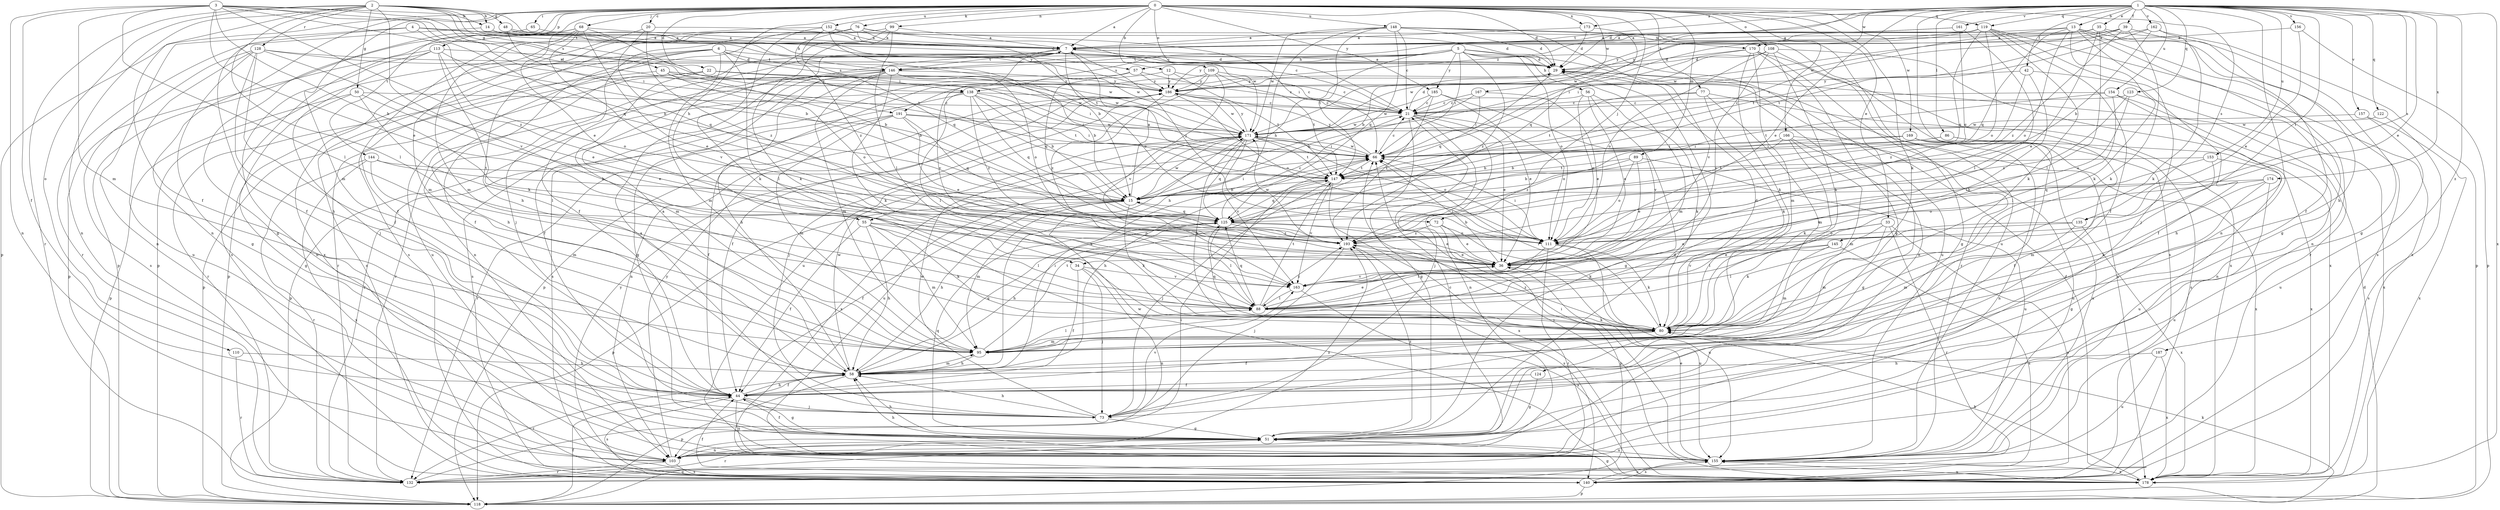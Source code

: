 strict digraph  {
0;
1;
2;
3;
4;
5;
6;
7;
12;
13;
14;
15;
20;
21;
22;
29;
33;
34;
35;
36;
39;
42;
44;
45;
48;
50;
51;
55;
56;
57;
58;
65;
66;
68;
72;
73;
76;
77;
80;
86;
88;
89;
95;
99;
103;
108;
109;
110;
111;
113;
118;
119;
122;
123;
124;
125;
128;
132;
135;
138;
140;
144;
145;
146;
147;
148;
152;
153;
154;
155;
156;
157;
161;
162;
163;
166;
167;
169;
170;
171;
173;
174;
178;
185;
186;
187;
191;
193;
0 -> 7  [label=a];
0 -> 12  [label=b];
0 -> 20  [label=c];
0 -> 22  [label=d];
0 -> 29  [label=d];
0 -> 33  [label=e];
0 -> 34  [label=e];
0 -> 55  [label=h];
0 -> 65  [label=i];
0 -> 68  [label=j];
0 -> 72  [label=j];
0 -> 76  [label=k];
0 -> 77  [label=k];
0 -> 80  [label=k];
0 -> 89  [label=m];
0 -> 95  [label=m];
0 -> 99  [label=n];
0 -> 103  [label=n];
0 -> 108  [label=o];
0 -> 109  [label=o];
0 -> 113  [label=p];
0 -> 118  [label=p];
0 -> 119  [label=q];
0 -> 135  [label=s];
0 -> 144  [label=t];
0 -> 148  [label=u];
0 -> 152  [label=u];
0 -> 166  [label=w];
0 -> 167  [label=w];
0 -> 169  [label=w];
0 -> 173  [label=x];
0 -> 185  [label=y];
1 -> 13  [label=b];
1 -> 29  [label=d];
1 -> 34  [label=e];
1 -> 35  [label=e];
1 -> 36  [label=e];
1 -> 39  [label=f];
1 -> 42  [label=f];
1 -> 86  [label=l];
1 -> 103  [label=n];
1 -> 119  [label=q];
1 -> 122  [label=q];
1 -> 123  [label=q];
1 -> 124  [label=q];
1 -> 135  [label=s];
1 -> 145  [label=t];
1 -> 146  [label=t];
1 -> 153  [label=u];
1 -> 154  [label=u];
1 -> 156  [label=v];
1 -> 157  [label=v];
1 -> 161  [label=v];
1 -> 162  [label=v];
1 -> 170  [label=w];
1 -> 173  [label=x];
1 -> 174  [label=x];
1 -> 178  [label=x];
1 -> 187  [label=z];
1 -> 191  [label=z];
2 -> 14  [label=b];
2 -> 21  [label=c];
2 -> 44  [label=f];
2 -> 45  [label=g];
2 -> 48  [label=g];
2 -> 50  [label=g];
2 -> 66  [label=i];
2 -> 88  [label=l];
2 -> 103  [label=n];
2 -> 110  [label=o];
2 -> 128  [label=r];
2 -> 132  [label=r];
2 -> 146  [label=t];
2 -> 163  [label=v];
3 -> 14  [label=b];
3 -> 36  [label=e];
3 -> 44  [label=f];
3 -> 55  [label=h];
3 -> 66  [label=i];
3 -> 88  [label=l];
3 -> 95  [label=m];
3 -> 103  [label=n];
3 -> 125  [label=q];
3 -> 138  [label=s];
3 -> 191  [label=z];
3 -> 193  [label=z];
4 -> 15  [label=b];
4 -> 29  [label=d];
4 -> 44  [label=f];
4 -> 103  [label=n];
4 -> 170  [label=w];
5 -> 29  [label=d];
5 -> 55  [label=h];
5 -> 56  [label=h];
5 -> 57  [label=h];
5 -> 66  [label=i];
5 -> 103  [label=n];
5 -> 111  [label=o];
5 -> 138  [label=s];
5 -> 146  [label=t];
5 -> 155  [label=u];
5 -> 185  [label=y];
5 -> 186  [label=y];
5 -> 193  [label=z];
6 -> 44  [label=f];
6 -> 88  [label=l];
6 -> 95  [label=m];
6 -> 118  [label=p];
6 -> 138  [label=s];
6 -> 140  [label=s];
6 -> 146  [label=t];
6 -> 155  [label=u];
6 -> 171  [label=w];
7 -> 29  [label=d];
7 -> 72  [label=j];
7 -> 103  [label=n];
7 -> 111  [label=o];
7 -> 132  [label=r];
7 -> 146  [label=t];
7 -> 163  [label=v];
12 -> 21  [label=c];
12 -> 140  [label=s];
12 -> 147  [label=t];
12 -> 186  [label=y];
13 -> 7  [label=a];
13 -> 51  [label=g];
13 -> 66  [label=i];
13 -> 80  [label=k];
13 -> 103  [label=n];
13 -> 111  [label=o];
13 -> 125  [label=q];
13 -> 132  [label=r];
13 -> 140  [label=s];
14 -> 7  [label=a];
14 -> 57  [label=h];
14 -> 132  [label=r];
14 -> 186  [label=y];
15 -> 7  [label=a];
15 -> 44  [label=f];
15 -> 58  [label=h];
15 -> 66  [label=i];
15 -> 80  [label=k];
15 -> 95  [label=m];
15 -> 118  [label=p];
15 -> 125  [label=q];
15 -> 171  [label=w];
20 -> 7  [label=a];
20 -> 95  [label=m];
20 -> 125  [label=q];
20 -> 193  [label=z];
21 -> 29  [label=d];
21 -> 36  [label=e];
21 -> 51  [label=g];
21 -> 73  [label=j];
21 -> 103  [label=n];
21 -> 111  [label=o];
21 -> 171  [label=w];
22 -> 58  [label=h];
22 -> 66  [label=i];
22 -> 95  [label=m];
22 -> 118  [label=p];
22 -> 171  [label=w];
22 -> 186  [label=y];
29 -> 7  [label=a];
29 -> 95  [label=m];
29 -> 125  [label=q];
29 -> 178  [label=x];
29 -> 186  [label=y];
33 -> 80  [label=k];
33 -> 88  [label=l];
33 -> 95  [label=m];
33 -> 111  [label=o];
33 -> 132  [label=r];
33 -> 140  [label=s];
34 -> 44  [label=f];
34 -> 73  [label=j];
34 -> 103  [label=n];
34 -> 163  [label=v];
35 -> 7  [label=a];
35 -> 36  [label=e];
35 -> 44  [label=f];
35 -> 51  [label=g];
35 -> 88  [label=l];
35 -> 171  [label=w];
35 -> 186  [label=y];
36 -> 66  [label=i];
36 -> 155  [label=u];
36 -> 163  [label=v];
39 -> 7  [label=a];
39 -> 58  [label=h];
39 -> 66  [label=i];
39 -> 80  [label=k];
39 -> 147  [label=t];
39 -> 193  [label=z];
42 -> 44  [label=f];
42 -> 88  [label=l];
42 -> 186  [label=y];
42 -> 193  [label=z];
44 -> 51  [label=g];
44 -> 58  [label=h];
44 -> 73  [label=j];
44 -> 140  [label=s];
44 -> 155  [label=u];
45 -> 15  [label=b];
45 -> 111  [label=o];
45 -> 132  [label=r];
45 -> 171  [label=w];
45 -> 186  [label=y];
48 -> 7  [label=a];
48 -> 15  [label=b];
48 -> 21  [label=c];
50 -> 21  [label=c];
50 -> 36  [label=e];
50 -> 51  [label=g];
50 -> 88  [label=l];
50 -> 118  [label=p];
51 -> 29  [label=d];
51 -> 44  [label=f];
51 -> 58  [label=h];
51 -> 103  [label=n];
51 -> 125  [label=q];
51 -> 132  [label=r];
51 -> 155  [label=u];
51 -> 193  [label=z];
55 -> 36  [label=e];
55 -> 44  [label=f];
55 -> 58  [label=h];
55 -> 80  [label=k];
55 -> 88  [label=l];
55 -> 95  [label=m];
55 -> 111  [label=o];
56 -> 21  [label=c];
56 -> 36  [label=e];
56 -> 80  [label=k];
56 -> 111  [label=o];
56 -> 163  [label=v];
57 -> 21  [label=c];
57 -> 44  [label=f];
57 -> 125  [label=q];
57 -> 186  [label=y];
58 -> 7  [label=a];
58 -> 44  [label=f];
58 -> 66  [label=i];
58 -> 95  [label=m];
58 -> 118  [label=p];
58 -> 125  [label=q];
58 -> 132  [label=r];
58 -> 171  [label=w];
65 -> 7  [label=a];
65 -> 51  [label=g];
66 -> 21  [label=c];
66 -> 58  [label=h];
66 -> 147  [label=t];
66 -> 171  [label=w];
66 -> 186  [label=y];
68 -> 7  [label=a];
68 -> 36  [label=e];
68 -> 44  [label=f];
68 -> 95  [label=m];
68 -> 118  [label=p];
68 -> 140  [label=s];
68 -> 147  [label=t];
68 -> 163  [label=v];
72 -> 36  [label=e];
72 -> 80  [label=k];
72 -> 118  [label=p];
72 -> 193  [label=z];
73 -> 7  [label=a];
73 -> 51  [label=g];
73 -> 58  [label=h];
73 -> 163  [label=v];
73 -> 171  [label=w];
76 -> 7  [label=a];
76 -> 58  [label=h];
76 -> 66  [label=i];
76 -> 73  [label=j];
76 -> 118  [label=p];
76 -> 147  [label=t];
76 -> 171  [label=w];
76 -> 193  [label=z];
77 -> 21  [label=c];
77 -> 80  [label=k];
77 -> 95  [label=m];
77 -> 140  [label=s];
77 -> 147  [label=t];
80 -> 29  [label=d];
80 -> 44  [label=f];
80 -> 66  [label=i];
80 -> 95  [label=m];
80 -> 125  [label=q];
80 -> 193  [label=z];
86 -> 15  [label=b];
86 -> 44  [label=f];
86 -> 66  [label=i];
86 -> 178  [label=x];
88 -> 36  [label=e];
88 -> 80  [label=k];
88 -> 125  [label=q];
88 -> 147  [label=t];
88 -> 193  [label=z];
89 -> 15  [label=b];
89 -> 36  [label=e];
89 -> 111  [label=o];
89 -> 147  [label=t];
89 -> 155  [label=u];
95 -> 58  [label=h];
95 -> 88  [label=l];
95 -> 147  [label=t];
99 -> 7  [label=a];
99 -> 44  [label=f];
99 -> 80  [label=k];
99 -> 88  [label=l];
99 -> 140  [label=s];
103 -> 21  [label=c];
103 -> 132  [label=r];
103 -> 140  [label=s];
103 -> 186  [label=y];
103 -> 193  [label=z];
108 -> 29  [label=d];
108 -> 51  [label=g];
108 -> 80  [label=k];
108 -> 111  [label=o];
108 -> 163  [label=v];
108 -> 171  [label=w];
108 -> 178  [label=x];
109 -> 21  [label=c];
109 -> 118  [label=p];
109 -> 147  [label=t];
109 -> 155  [label=u];
109 -> 163  [label=v];
109 -> 186  [label=y];
110 -> 58  [label=h];
110 -> 132  [label=r];
111 -> 15  [label=b];
111 -> 66  [label=i];
111 -> 80  [label=k];
111 -> 88  [label=l];
111 -> 132  [label=r];
111 -> 155  [label=u];
113 -> 15  [label=b];
113 -> 29  [label=d];
113 -> 73  [label=j];
113 -> 80  [label=k];
113 -> 103  [label=n];
113 -> 111  [label=o];
113 -> 118  [label=p];
118 -> 29  [label=d];
118 -> 44  [label=f];
118 -> 51  [label=g];
118 -> 80  [label=k];
119 -> 7  [label=a];
119 -> 44  [label=f];
119 -> 66  [label=i];
119 -> 73  [label=j];
119 -> 80  [label=k];
119 -> 111  [label=o];
119 -> 125  [label=q];
119 -> 171  [label=w];
119 -> 178  [label=x];
122 -> 140  [label=s];
122 -> 171  [label=w];
123 -> 21  [label=c];
123 -> 111  [label=o];
123 -> 178  [label=x];
123 -> 193  [label=z];
124 -> 44  [label=f];
124 -> 51  [label=g];
125 -> 21  [label=c];
125 -> 36  [label=e];
125 -> 58  [label=h];
125 -> 88  [label=l];
125 -> 111  [label=o];
125 -> 193  [label=z];
128 -> 29  [label=d];
128 -> 36  [label=e];
128 -> 44  [label=f];
128 -> 51  [label=g];
128 -> 58  [label=h];
128 -> 140  [label=s];
128 -> 155  [label=u];
128 -> 171  [label=w];
132 -> 66  [label=i];
135 -> 36  [label=e];
135 -> 95  [label=m];
135 -> 111  [label=o];
135 -> 178  [label=x];
138 -> 15  [label=b];
138 -> 21  [label=c];
138 -> 66  [label=i];
138 -> 88  [label=l];
138 -> 118  [label=p];
138 -> 125  [label=q];
138 -> 132  [label=r];
138 -> 147  [label=t];
138 -> 193  [label=z];
140 -> 29  [label=d];
140 -> 118  [label=p];
140 -> 155  [label=u];
144 -> 15  [label=b];
144 -> 95  [label=m];
144 -> 132  [label=r];
144 -> 147  [label=t];
144 -> 178  [label=x];
145 -> 36  [label=e];
145 -> 88  [label=l];
145 -> 95  [label=m];
145 -> 140  [label=s];
145 -> 163  [label=v];
146 -> 15  [label=b];
146 -> 51  [label=g];
146 -> 58  [label=h];
146 -> 80  [label=k];
146 -> 95  [label=m];
146 -> 111  [label=o];
146 -> 132  [label=r];
146 -> 140  [label=s];
146 -> 186  [label=y];
147 -> 15  [label=b];
147 -> 73  [label=j];
147 -> 125  [label=q];
147 -> 163  [label=v];
147 -> 178  [label=x];
148 -> 7  [label=a];
148 -> 21  [label=c];
148 -> 29  [label=d];
148 -> 58  [label=h];
148 -> 125  [label=q];
148 -> 140  [label=s];
148 -> 147  [label=t];
148 -> 155  [label=u];
148 -> 163  [label=v];
148 -> 171  [label=w];
152 -> 7  [label=a];
152 -> 15  [label=b];
152 -> 29  [label=d];
152 -> 80  [label=k];
152 -> 125  [label=q];
152 -> 178  [label=x];
153 -> 95  [label=m];
153 -> 147  [label=t];
153 -> 155  [label=u];
153 -> 163  [label=v];
154 -> 21  [label=c];
154 -> 58  [label=h];
154 -> 88  [label=l];
154 -> 103  [label=n];
154 -> 147  [label=t];
155 -> 36  [label=e];
155 -> 58  [label=h];
155 -> 66  [label=i];
155 -> 140  [label=s];
155 -> 178  [label=x];
156 -> 7  [label=a];
156 -> 36  [label=e];
156 -> 118  [label=p];
157 -> 155  [label=u];
157 -> 171  [label=w];
157 -> 178  [label=x];
161 -> 7  [label=a];
161 -> 88  [label=l];
161 -> 125  [label=q];
161 -> 186  [label=y];
162 -> 7  [label=a];
162 -> 15  [label=b];
162 -> 80  [label=k];
162 -> 118  [label=p];
162 -> 147  [label=t];
163 -> 88  [label=l];
163 -> 178  [label=x];
166 -> 51  [label=g];
166 -> 66  [label=i];
166 -> 80  [label=k];
166 -> 95  [label=m];
166 -> 155  [label=u];
166 -> 193  [label=z];
167 -> 15  [label=b];
167 -> 21  [label=c];
167 -> 36  [label=e];
167 -> 66  [label=i];
169 -> 15  [label=b];
169 -> 66  [label=i];
169 -> 103  [label=n];
169 -> 155  [label=u];
169 -> 178  [label=x];
170 -> 15  [label=b];
170 -> 29  [label=d];
170 -> 73  [label=j];
170 -> 80  [label=k];
170 -> 95  [label=m];
170 -> 132  [label=r];
170 -> 178  [label=x];
171 -> 66  [label=i];
171 -> 80  [label=k];
171 -> 111  [label=o];
171 -> 125  [label=q];
171 -> 147  [label=t];
171 -> 155  [label=u];
171 -> 163  [label=v];
171 -> 178  [label=x];
171 -> 186  [label=y];
173 -> 7  [label=a];
173 -> 29  [label=d];
173 -> 125  [label=q];
174 -> 15  [label=b];
174 -> 51  [label=g];
174 -> 80  [label=k];
174 -> 111  [label=o];
174 -> 155  [label=u];
178 -> 44  [label=f];
178 -> 51  [label=g];
178 -> 66  [label=i];
178 -> 80  [label=k];
178 -> 155  [label=u];
178 -> 171  [label=w];
178 -> 186  [label=y];
185 -> 21  [label=c];
185 -> 36  [label=e];
185 -> 51  [label=g];
185 -> 171  [label=w];
185 -> 193  [label=z];
186 -> 21  [label=c];
186 -> 44  [label=f];
186 -> 73  [label=j];
186 -> 103  [label=n];
186 -> 111  [label=o];
186 -> 171  [label=w];
186 -> 193  [label=z];
187 -> 58  [label=h];
187 -> 155  [label=u];
187 -> 178  [label=x];
191 -> 36  [label=e];
191 -> 44  [label=f];
191 -> 66  [label=i];
191 -> 95  [label=m];
191 -> 125  [label=q];
191 -> 132  [label=r];
191 -> 171  [label=w];
193 -> 36  [label=e];
193 -> 73  [label=j];
193 -> 140  [label=s];
193 -> 171  [label=w];
}

